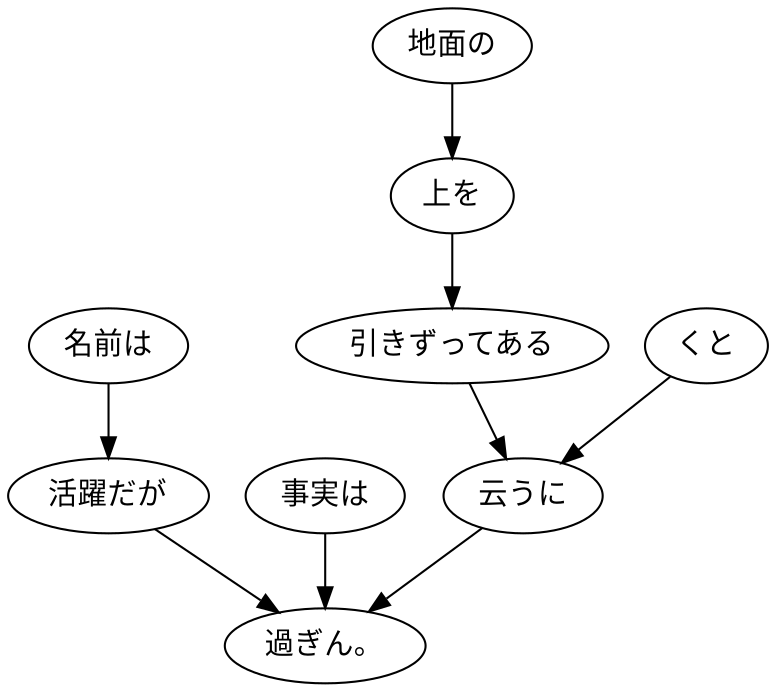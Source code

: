 digraph graph3993 {
	node0 [label="名前は"];
	node1 [label="活躍だが"];
	node2 [label="事実は"];
	node3 [label="地面の"];
	node4 [label="上を"];
	node5 [label="引きずってある"];
	node6 [label="くと"];
	node7 [label="云うに"];
	node8 [label="過ぎん。"];
	node0 -> node1;
	node1 -> node8;
	node2 -> node8;
	node3 -> node4;
	node4 -> node5;
	node5 -> node7;
	node6 -> node7;
	node7 -> node8;
}
